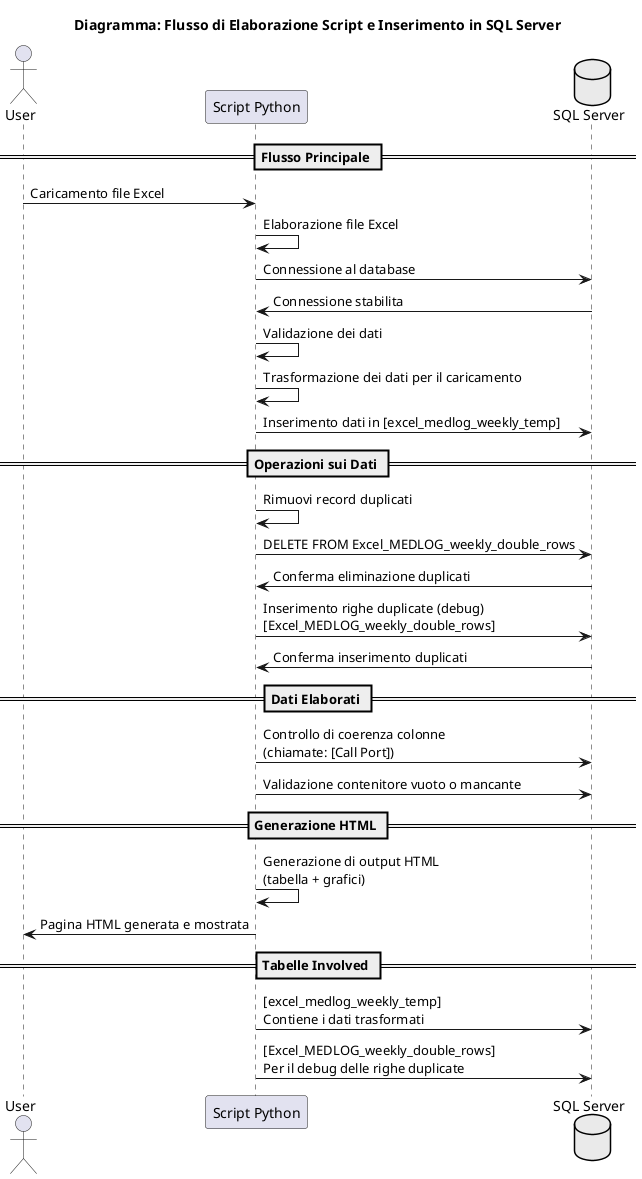 @startuml
!define RECTANGLE_WITH_BORDER_COLOR(rectangle_color, border_color) rectangle_color=rectangle_color border_color=border_color

title Diagramma: Flusso di Elaborazione Script e Inserimento in SQL Server

skinparam rectangle {
    BackgroundColor white
    BorderColor black
}

skinparam database {
    BackgroundColor #EAEAEA
    BorderColor black
}

actor User as user
participant "Script Python" as script
database "SQL Server" as sql

== Flusso Principale ==
user -> script: Caricamento file Excel
script -> script: Elaborazione file Excel

script -> sql: Connessione al database
sql -> script: Connessione stabilita

script -> script: Validazione dei dati
script -> script: Trasformazione dei dati per il caricamento
script -> sql: Inserimento dati in [excel_medlog_weekly_temp]

== Operazioni sui Dati ==
script -> script: Rimuovi record duplicati
script -> sql: DELETE FROM Excel_MEDLOG_weekly_double_rows
sql -> script: Conferma eliminazione duplicati

script -> sql: Inserimento righe duplicate (debug)\n[Excel_MEDLOG_weekly_double_rows]
sql -> script: Conferma inserimento duplicati

== Dati Elaborati ==
script -> sql: Controllo di coerenza colonne\n(chiamate: [Call Port])
script -> sql: Validazione contenitore vuoto o mancante

== Generazione HTML ==
script -> script: Generazione di output HTML\n(tabella + grafici)
script -> user: Pagina HTML generata e mostrata

== Tabelle Involved ==
sql <- script: [excel_medlog_weekly_temp]\nContiene i dati trasformati
sql <- script: [Excel_MEDLOG_weekly_double_rows]\nPer il debug delle righe duplicate

@enduml
